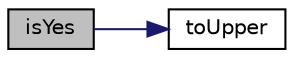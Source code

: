 digraph "isYes"
{
 // LATEX_PDF_SIZE
  edge [fontname="Helvetica",fontsize="10",labelfontname="Helvetica",labelfontsize="10"];
  node [fontname="Helvetica",fontsize="10",shape=record];
  rankdir="LR";
  Node1 [label="isYes",height=0.2,width=0.4,color="black", fillcolor="grey75", style="filled", fontcolor="black",tooltip="Check if str equals \"Yes\", \"Y\", \"True\", \"Ok\", \"ON\", or \"T\"."];
  Node1 -> Node2 [color="midnightblue",fontsize="10",style="solid",fontname="Helvetica"];
  Node2 [label="toUpper",height=0.2,width=0.4,color="black", fillcolor="white", style="filled",URL="$namespacepFlow.html#a85d082a1fd1aa0dd5be3e779502475a7",tooltip="convert a word to all caps"];
}

